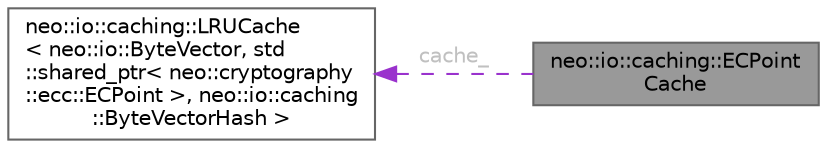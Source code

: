 digraph "neo::io::caching::ECPointCache"
{
 // LATEX_PDF_SIZE
  bgcolor="transparent";
  edge [fontname=Helvetica,fontsize=10,labelfontname=Helvetica,labelfontsize=10];
  node [fontname=Helvetica,fontsize=10,shape=box,height=0.2,width=0.4];
  rankdir="LR";
  Node1 [id="Node000001",label="neo::io::caching::ECPoint\lCache",height=0.2,width=0.4,color="gray40", fillcolor="grey60", style="filled", fontcolor="black",tooltip="A cache for ECPoint objects."];
  Node2 -> Node1 [id="edge1_Node000001_Node000002",dir="back",color="darkorchid3",style="dashed",tooltip=" ",label=<<TABLE CELLBORDER="0" BORDER="0"><TR><TD VALIGN="top" ALIGN="LEFT" CELLPADDING="1" CELLSPACING="0">cache_</TD></TR>
</TABLE>> ,fontcolor="grey" ];
  Node2 [id="Node000002",label="neo::io::caching::LRUCache\l\< neo::io::ByteVector, std\l::shared_ptr\< neo::cryptography\l::ecc::ECPoint \>, neo::io::caching\l::ByteVectorHash \>",height=0.2,width=0.4,color="gray40", fillcolor="white", style="filled",URL="$classneo_1_1io_1_1caching_1_1_l_r_u_cache.html",tooltip=" "];
}
